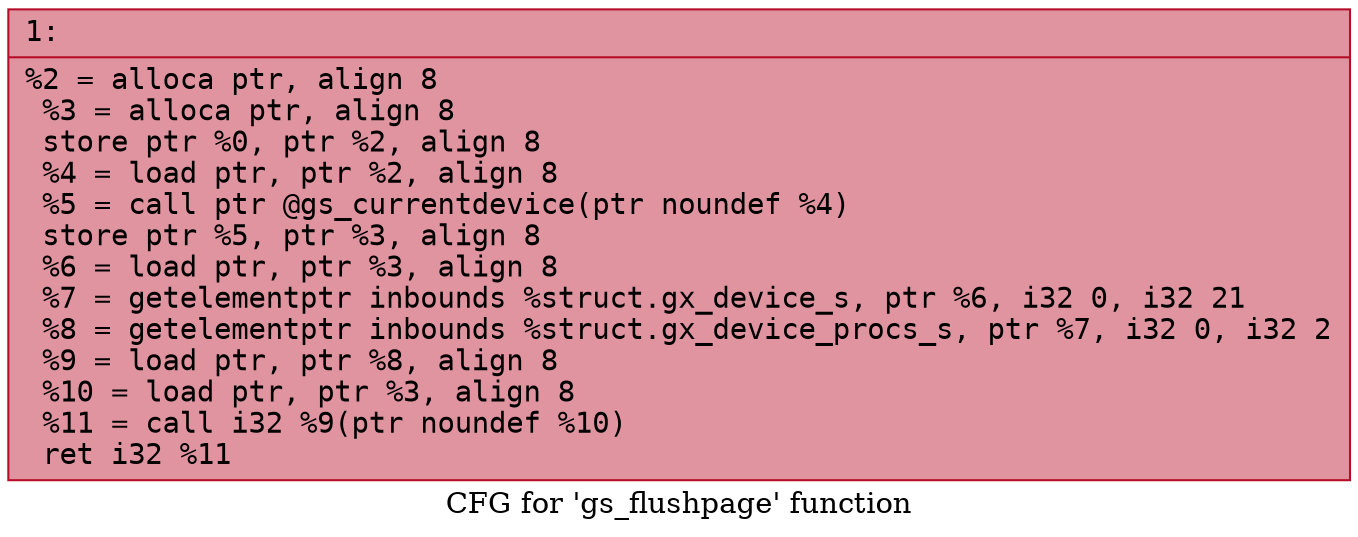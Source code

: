 digraph "CFG for 'gs_flushpage' function" {
	label="CFG for 'gs_flushpage' function";

	Node0x600001eece10 [shape=record,color="#b70d28ff", style=filled, fillcolor="#b70d2870" fontname="Courier",label="{1:\l|  %2 = alloca ptr, align 8\l  %3 = alloca ptr, align 8\l  store ptr %0, ptr %2, align 8\l  %4 = load ptr, ptr %2, align 8\l  %5 = call ptr @gs_currentdevice(ptr noundef %4)\l  store ptr %5, ptr %3, align 8\l  %6 = load ptr, ptr %3, align 8\l  %7 = getelementptr inbounds %struct.gx_device_s, ptr %6, i32 0, i32 21\l  %8 = getelementptr inbounds %struct.gx_device_procs_s, ptr %7, i32 0, i32 2\l  %9 = load ptr, ptr %8, align 8\l  %10 = load ptr, ptr %3, align 8\l  %11 = call i32 %9(ptr noundef %10)\l  ret i32 %11\l}"];
}
